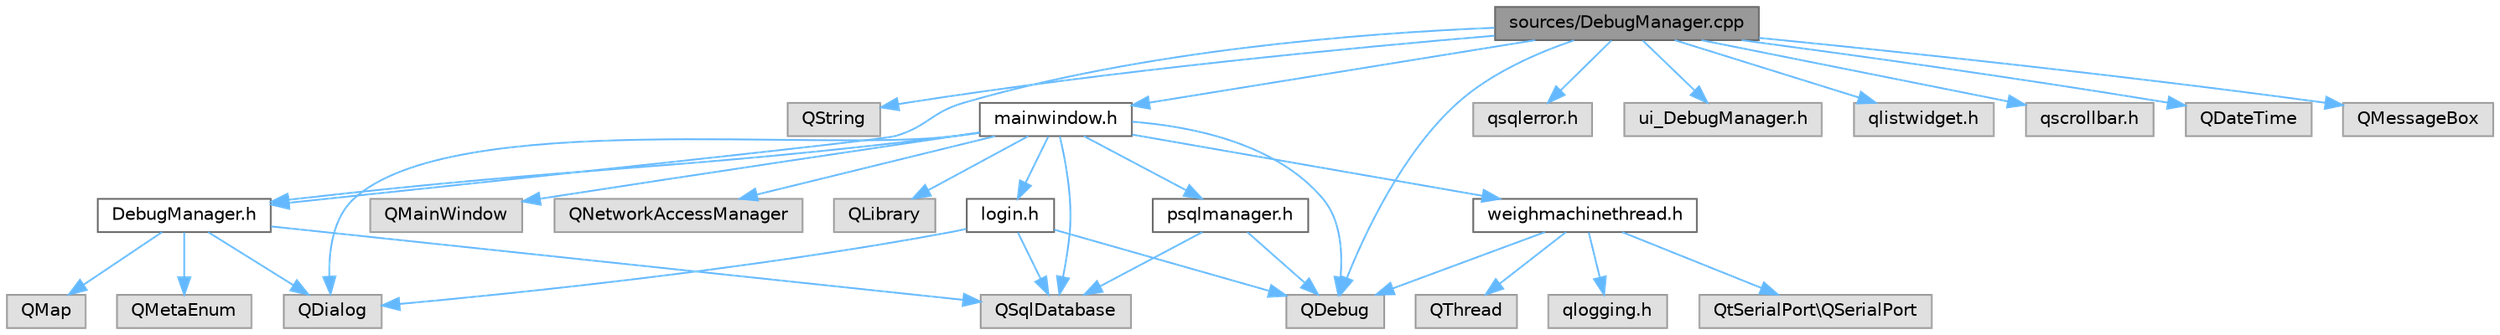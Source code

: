 digraph "sources/DebugManager.cpp"
{
 // LATEX_PDF_SIZE
  bgcolor="transparent";
  edge [fontname=Helvetica,fontsize=10,labelfontname=Helvetica,labelfontsize=10];
  node [fontname=Helvetica,fontsize=10,shape=box,height=0.2,width=0.4];
  Node1 [label="sources/DebugManager.cpp",height=0.2,width=0.4,color="gray40", fillcolor="grey60", style="filled", fontcolor="black",tooltip=" "];
  Node1 -> Node2 [color="steelblue1",style="solid"];
  Node2 [label="QString",height=0.2,width=0.4,color="grey60", fillcolor="#E0E0E0", style="filled",tooltip=" "];
  Node1 -> Node3 [color="steelblue1",style="solid"];
  Node3 [label="DebugManager.h",height=0.2,width=0.4,color="grey40", fillcolor="white", style="filled",URL="$_debug_manager_8h.html",tooltip=" "];
  Node3 -> Node4 [color="steelblue1",style="solid"];
  Node4 [label="QMap",height=0.2,width=0.4,color="grey60", fillcolor="#E0E0E0", style="filled",tooltip=" "];
  Node3 -> Node5 [color="steelblue1",style="solid"];
  Node5 [label="QDialog",height=0.2,width=0.4,color="grey60", fillcolor="#E0E0E0", style="filled",tooltip=" "];
  Node3 -> Node6 [color="steelblue1",style="solid"];
  Node6 [label="QMetaEnum",height=0.2,width=0.4,color="grey60", fillcolor="#E0E0E0", style="filled",tooltip=" "];
  Node3 -> Node7 [color="steelblue1",style="solid"];
  Node7 [label="QSqlDatabase",height=0.2,width=0.4,color="grey60", fillcolor="#E0E0E0", style="filled",tooltip=" "];
  Node1 -> Node8 [color="steelblue1",style="solid"];
  Node8 [label="qsqlerror.h",height=0.2,width=0.4,color="grey60", fillcolor="#E0E0E0", style="filled",tooltip=" "];
  Node1 -> Node9 [color="steelblue1",style="solid"];
  Node9 [label="ui_DebugManager.h",height=0.2,width=0.4,color="grey60", fillcolor="#E0E0E0", style="filled",tooltip=" "];
  Node1 -> Node10 [color="steelblue1",style="solid"];
  Node10 [label="qlistwidget.h",height=0.2,width=0.4,color="grey60", fillcolor="#E0E0E0", style="filled",tooltip=" "];
  Node1 -> Node11 [color="steelblue1",style="solid"];
  Node11 [label="qscrollbar.h",height=0.2,width=0.4,color="grey60", fillcolor="#E0E0E0", style="filled",tooltip=" "];
  Node1 -> Node12 [color="steelblue1",style="solid"];
  Node12 [label="QDebug",height=0.2,width=0.4,color="grey60", fillcolor="#E0E0E0", style="filled",tooltip=" "];
  Node1 -> Node13 [color="steelblue1",style="solid"];
  Node13 [label="QDateTime",height=0.2,width=0.4,color="grey60", fillcolor="#E0E0E0", style="filled",tooltip=" "];
  Node1 -> Node14 [color="steelblue1",style="solid"];
  Node14 [label="mainwindow.h",height=0.2,width=0.4,color="grey40", fillcolor="white", style="filled",URL="$mainwindow_8h.html",tooltip=" "];
  Node14 -> Node15 [color="steelblue1",style="solid"];
  Node15 [label="QMainWindow",height=0.2,width=0.4,color="grey60", fillcolor="#E0E0E0", style="filled",tooltip=" "];
  Node14 -> Node5 [color="steelblue1",style="solid"];
  Node14 -> Node7 [color="steelblue1",style="solid"];
  Node14 -> Node16 [color="steelblue1",style="solid"];
  Node16 [label="QNetworkAccessManager",height=0.2,width=0.4,color="grey60", fillcolor="#E0E0E0", style="filled",tooltip=" "];
  Node14 -> Node12 [color="steelblue1",style="solid"];
  Node14 -> Node17 [color="steelblue1",style="solid"];
  Node17 [label="psqlmanager.h",height=0.2,width=0.4,color="grey40", fillcolor="white", style="filled",URL="$psqlmanager_8h.html",tooltip=" "];
  Node17 -> Node7 [color="steelblue1",style="solid"];
  Node17 -> Node12 [color="steelblue1",style="solid"];
  Node14 -> Node18 [color="steelblue1",style="solid"];
  Node18 [label="login.h",height=0.2,width=0.4,color="grey40", fillcolor="white", style="filled",URL="$login_8h.html",tooltip=" "];
  Node18 -> Node5 [color="steelblue1",style="solid"];
  Node18 -> Node7 [color="steelblue1",style="solid"];
  Node18 -> Node12 [color="steelblue1",style="solid"];
  Node14 -> Node19 [color="steelblue1",style="solid"];
  Node19 [label="QLibrary",height=0.2,width=0.4,color="grey60", fillcolor="#E0E0E0", style="filled",tooltip=" "];
  Node14 -> Node20 [color="steelblue1",style="solid"];
  Node20 [label="weighmachinethread.h",height=0.2,width=0.4,color="grey40", fillcolor="white", style="filled",URL="$weighmachinethread_8h.html",tooltip=" "];
  Node20 -> Node21 [color="steelblue1",style="solid"];
  Node21 [label="QThread",height=0.2,width=0.4,color="grey60", fillcolor="#E0E0E0", style="filled",tooltip=" "];
  Node20 -> Node22 [color="steelblue1",style="solid"];
  Node22 [label="qlogging.h",height=0.2,width=0.4,color="grey60", fillcolor="#E0E0E0", style="filled",tooltip=" "];
  Node20 -> Node23 [color="steelblue1",style="solid"];
  Node23 [label="QtSerialPort\\QSerialPort",height=0.2,width=0.4,color="grey60", fillcolor="#E0E0E0", style="filled",tooltip=" "];
  Node20 -> Node12 [color="steelblue1",style="solid"];
  Node14 -> Node3 [color="steelblue1",style="solid"];
  Node1 -> Node24 [color="steelblue1",style="solid"];
  Node24 [label="QMessageBox",height=0.2,width=0.4,color="grey60", fillcolor="#E0E0E0", style="filled",tooltip=" "];
}
